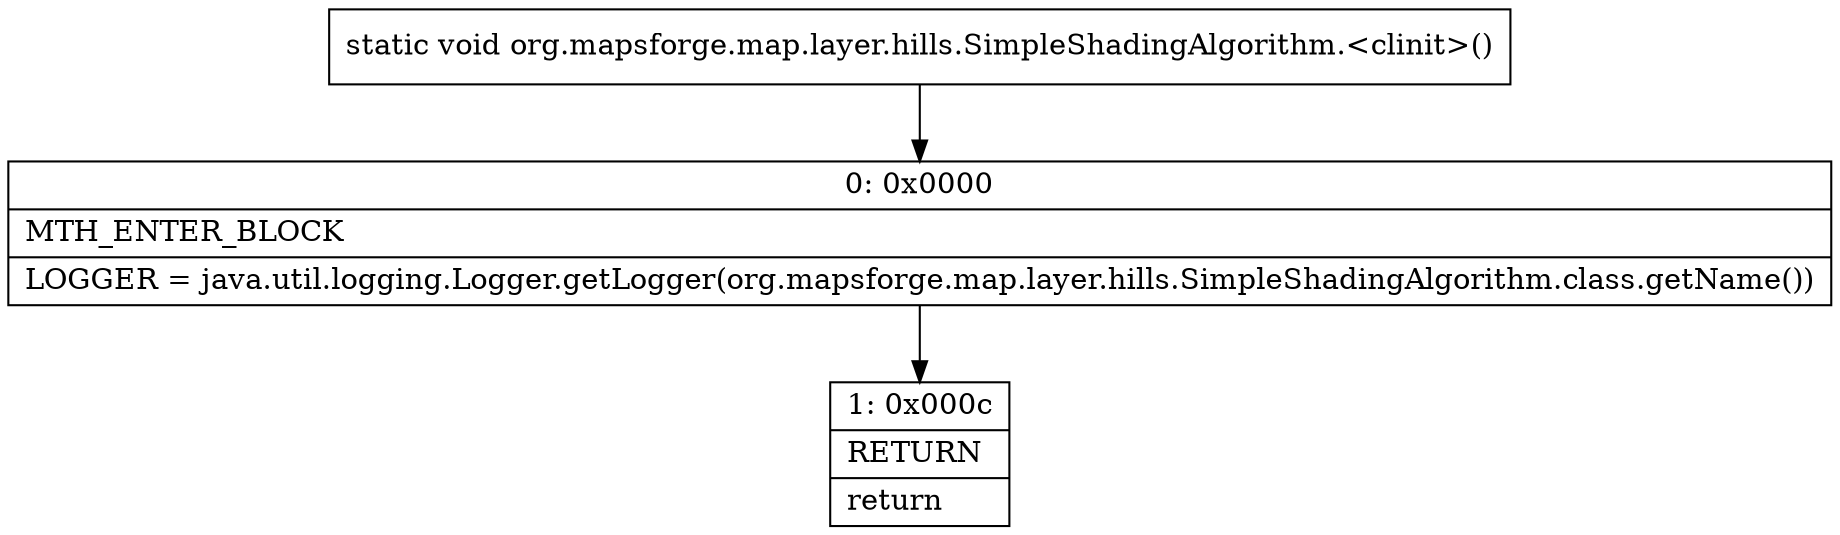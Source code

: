 digraph "CFG fororg.mapsforge.map.layer.hills.SimpleShadingAlgorithm.\<clinit\>()V" {
Node_0 [shape=record,label="{0\:\ 0x0000|MTH_ENTER_BLOCK\l|LOGGER = java.util.logging.Logger.getLogger(org.mapsforge.map.layer.hills.SimpleShadingAlgorithm.class.getName())\l}"];
Node_1 [shape=record,label="{1\:\ 0x000c|RETURN\l|return\l}"];
MethodNode[shape=record,label="{static void org.mapsforge.map.layer.hills.SimpleShadingAlgorithm.\<clinit\>() }"];
MethodNode -> Node_0;
Node_0 -> Node_1;
}

